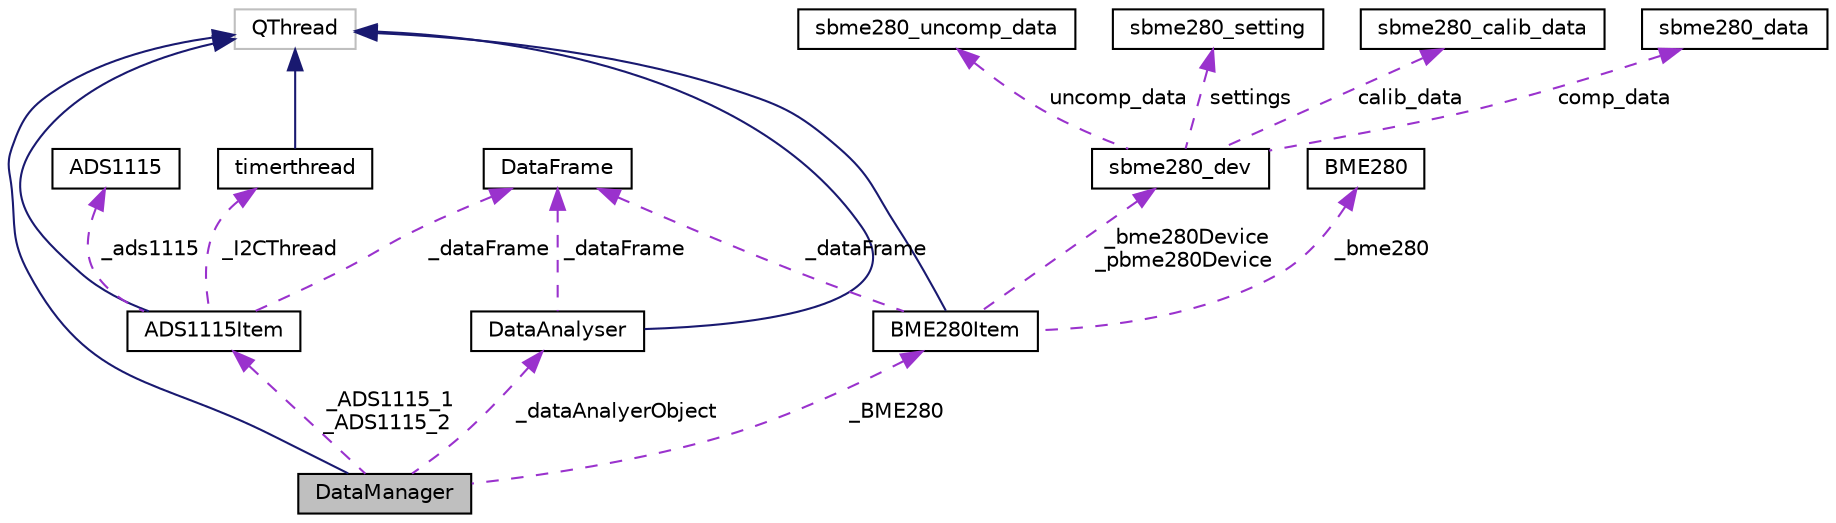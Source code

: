 digraph "DataManager"
{
 // LATEX_PDF_SIZE
  edge [fontname="Helvetica",fontsize="10",labelfontname="Helvetica",labelfontsize="10"];
  node [fontname="Helvetica",fontsize="10",shape=record];
  Node1 [label="DataManager",height=0.2,width=0.4,color="black", fillcolor="grey75", style="filled", fontcolor="black",tooltip=" "];
  Node2 -> Node1 [dir="back",color="midnightblue",fontsize="10",style="solid",fontname="Helvetica"];
  Node2 [label="QThread",height=0.2,width=0.4,color="grey75", fillcolor="white", style="filled",tooltip=" "];
  Node3 -> Node1 [dir="back",color="darkorchid3",fontsize="10",style="dashed",label=" _ADS1115_1\n_ADS1115_2" ,fontname="Helvetica"];
  Node3 [label="ADS1115Item",height=0.2,width=0.4,color="black", fillcolor="white", style="filled",URL="$class_a_d_s1115_item.html",tooltip=" "];
  Node2 -> Node3 [dir="back",color="midnightblue",fontsize="10",style="solid",fontname="Helvetica"];
  Node4 -> Node3 [dir="back",color="darkorchid3",fontsize="10",style="dashed",label=" _ads1115" ,fontname="Helvetica"];
  Node4 [label="ADS1115",height=0.2,width=0.4,color="black", fillcolor="white", style="filled",URL="$class_a_d_s1115.html",tooltip=" "];
  Node5 -> Node3 [dir="back",color="darkorchid3",fontsize="10",style="dashed",label=" _I2CThread" ,fontname="Helvetica"];
  Node5 [label="timerthread",height=0.2,width=0.4,color="black", fillcolor="white", style="filled",URL="$classtimerthread.html",tooltip=" "];
  Node2 -> Node5 [dir="back",color="midnightblue",fontsize="10",style="solid",fontname="Helvetica"];
  Node6 -> Node3 [dir="back",color="darkorchid3",fontsize="10",style="dashed",label=" _dataFrame" ,fontname="Helvetica"];
  Node6 [label="DataFrame",height=0.2,width=0.4,color="black", fillcolor="white", style="filled",URL="$class_data_frame.html",tooltip=" "];
  Node7 -> Node1 [dir="back",color="darkorchid3",fontsize="10",style="dashed",label=" _BME280" ,fontname="Helvetica"];
  Node7 [label="BME280Item",height=0.2,width=0.4,color="black", fillcolor="white", style="filled",URL="$class_b_m_e280_item.html",tooltip=" "];
  Node2 -> Node7 [dir="back",color="midnightblue",fontsize="10",style="solid",fontname="Helvetica"];
  Node8 -> Node7 [dir="back",color="darkorchid3",fontsize="10",style="dashed",label=" _bme280" ,fontname="Helvetica"];
  Node8 [label="BME280",height=0.2,width=0.4,color="black", fillcolor="white", style="filled",URL="$class_b_m_e280.html",tooltip=" "];
  Node9 -> Node7 [dir="back",color="darkorchid3",fontsize="10",style="dashed",label=" _bme280Device\n_pbme280Device" ,fontname="Helvetica"];
  Node9 [label="sbme280_dev",height=0.2,width=0.4,color="black", fillcolor="white", style="filled",URL="$structsbme280__dev.html",tooltip="bme280 device ure"];
  Node10 -> Node9 [dir="back",color="darkorchid3",fontsize="10",style="dashed",label=" comp_data" ,fontname="Helvetica"];
  Node10 [label="sbme280_data",height=0.2,width=0.4,color="black", fillcolor="white", style="filled",URL="$structsbme280__data.html",tooltip="bme280 sensor which comprises of temperature, pressure and humidity data"];
  Node11 -> Node9 [dir="back",color="darkorchid3",fontsize="10",style="dashed",label=" uncomp_data" ,fontname="Helvetica"];
  Node11 [label="sbme280_uncomp_data",height=0.2,width=0.4,color="black", fillcolor="white", style="filled",URL="$structsbme280__uncomp__data.html",tooltip=" "];
  Node12 -> Node9 [dir="back",color="darkorchid3",fontsize="10",style="dashed",label=" settings" ,fontname="Helvetica"];
  Node12 [label="sbme280_setting",height=0.2,width=0.4,color="black", fillcolor="white", style="filled",URL="$structsbme280__setting.html",tooltip="bme280 sensor settings ure which comprises of mode, oversampling and filter settings."];
  Node13 -> Node9 [dir="back",color="darkorchid3",fontsize="10",style="dashed",label=" calib_data" ,fontname="Helvetica"];
  Node13 [label="sbme280_calib_data",height=0.2,width=0.4,color="black", fillcolor="white", style="filled",URL="$structsbme280__calib__data.html",tooltip=" "];
  Node6 -> Node7 [dir="back",color="darkorchid3",fontsize="10",style="dashed",label=" _dataFrame" ,fontname="Helvetica"];
  Node14 -> Node1 [dir="back",color="darkorchid3",fontsize="10",style="dashed",label=" _dataAnalyerObject" ,fontname="Helvetica"];
  Node14 [label="DataAnalyser",height=0.2,width=0.4,color="black", fillcolor="white", style="filled",URL="$class_data_analyser.html",tooltip=" "];
  Node2 -> Node14 [dir="back",color="midnightblue",fontsize="10",style="solid",fontname="Helvetica"];
  Node6 -> Node14 [dir="back",color="darkorchid3",fontsize="10",style="dashed",label=" _dataFrame" ,fontname="Helvetica"];
}
